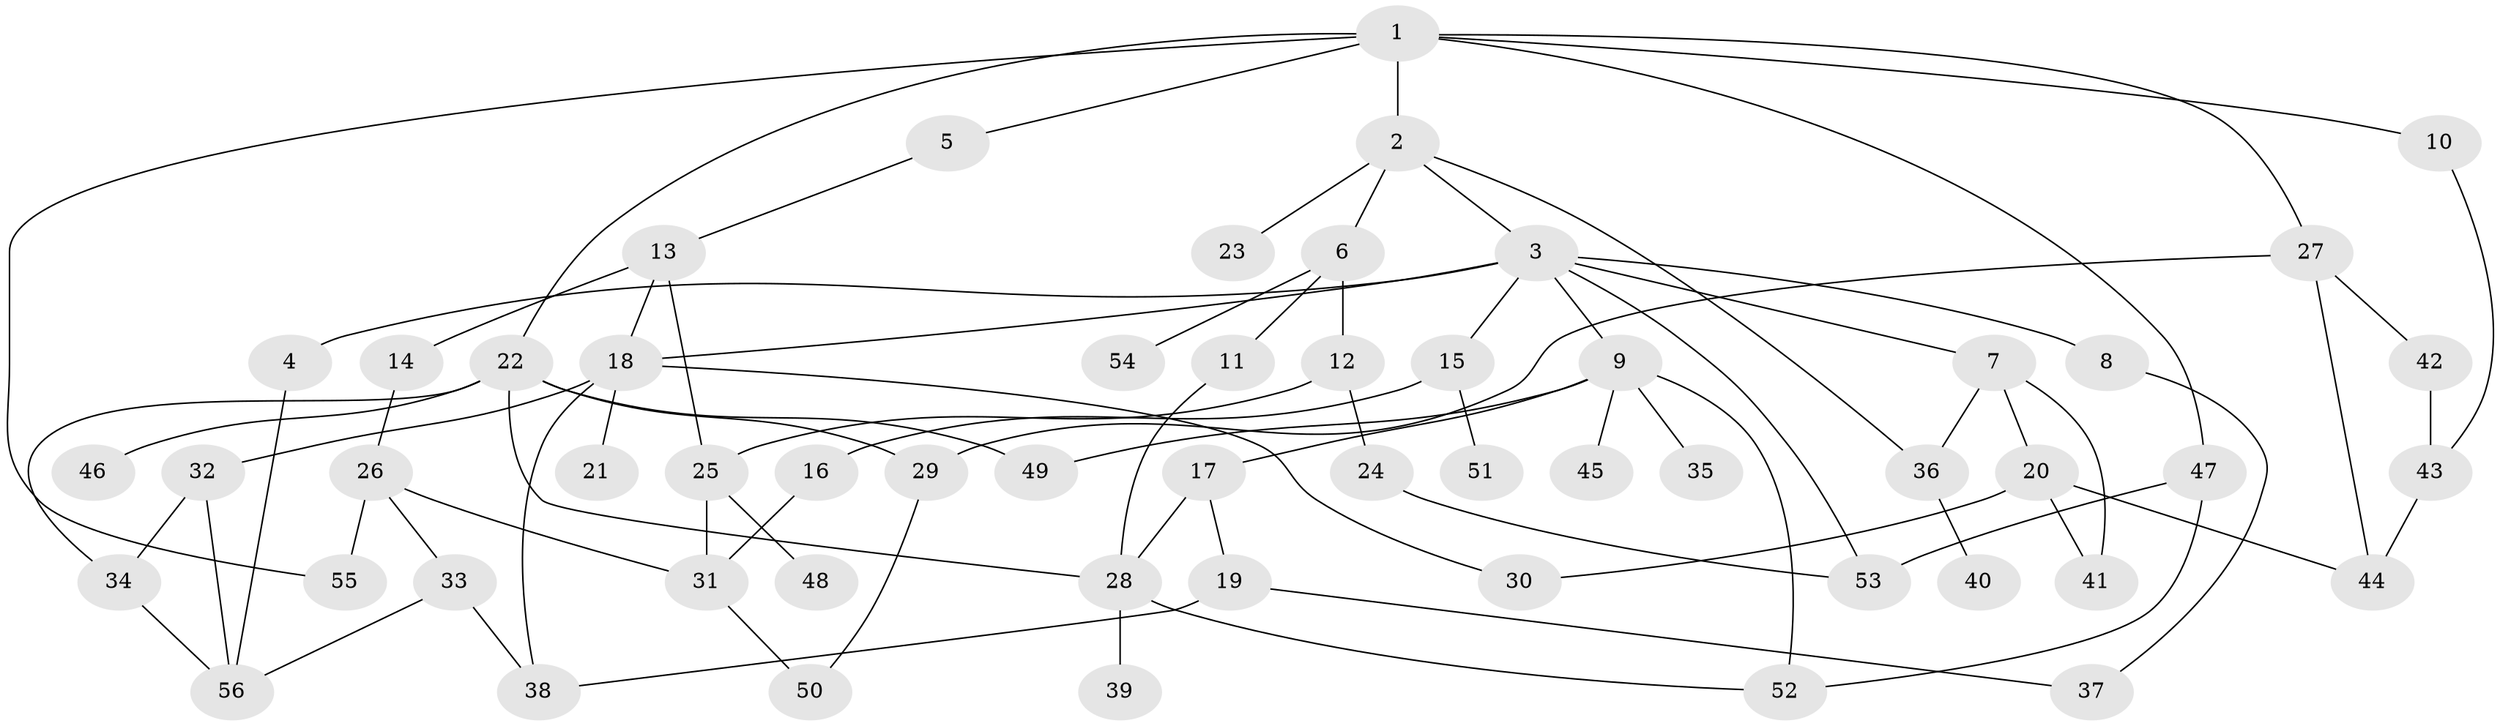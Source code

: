 // coarse degree distribution, {11: 0.05405405405405406, 2: 0.1891891891891892, 5: 0.08108108108108109, 3: 0.2702702702702703, 7: 0.02702702702702703, 4: 0.13513513513513514, 6: 0.02702702702702703, 1: 0.21621621621621623}
// Generated by graph-tools (version 1.1) at 2025/41/03/06/25 10:41:27]
// undirected, 56 vertices, 82 edges
graph export_dot {
graph [start="1"]
  node [color=gray90,style=filled];
  1;
  2;
  3;
  4;
  5;
  6;
  7;
  8;
  9;
  10;
  11;
  12;
  13;
  14;
  15;
  16;
  17;
  18;
  19;
  20;
  21;
  22;
  23;
  24;
  25;
  26;
  27;
  28;
  29;
  30;
  31;
  32;
  33;
  34;
  35;
  36;
  37;
  38;
  39;
  40;
  41;
  42;
  43;
  44;
  45;
  46;
  47;
  48;
  49;
  50;
  51;
  52;
  53;
  54;
  55;
  56;
  1 -- 2;
  1 -- 5;
  1 -- 10;
  1 -- 22;
  1 -- 27;
  1 -- 47;
  1 -- 55;
  2 -- 3;
  2 -- 6;
  2 -- 23;
  2 -- 36;
  3 -- 4;
  3 -- 7;
  3 -- 8;
  3 -- 9;
  3 -- 15;
  3 -- 18;
  3 -- 53;
  4 -- 56;
  5 -- 13;
  6 -- 11;
  6 -- 12;
  6 -- 54;
  7 -- 20;
  7 -- 36;
  7 -- 41;
  8 -- 37;
  9 -- 17;
  9 -- 35;
  9 -- 45;
  9 -- 52;
  9 -- 49;
  10 -- 43;
  11 -- 28;
  12 -- 24;
  12 -- 25;
  13 -- 14;
  13 -- 25;
  13 -- 18;
  14 -- 26;
  15 -- 16;
  15 -- 51;
  16 -- 31;
  17 -- 19;
  17 -- 28;
  18 -- 21;
  18 -- 32;
  18 -- 38;
  18 -- 30;
  19 -- 37;
  19 -- 38;
  20 -- 30;
  20 -- 41;
  20 -- 44;
  22 -- 28;
  22 -- 29;
  22 -- 46;
  22 -- 49;
  22 -- 34;
  24 -- 53;
  25 -- 31;
  25 -- 48;
  26 -- 33;
  26 -- 31;
  26 -- 55;
  27 -- 42;
  27 -- 44;
  27 -- 29;
  28 -- 39;
  28 -- 52;
  29 -- 50;
  31 -- 50;
  32 -- 34;
  32 -- 56;
  33 -- 56;
  33 -- 38;
  34 -- 56;
  36 -- 40;
  42 -- 43;
  43 -- 44;
  47 -- 53;
  47 -- 52;
}
